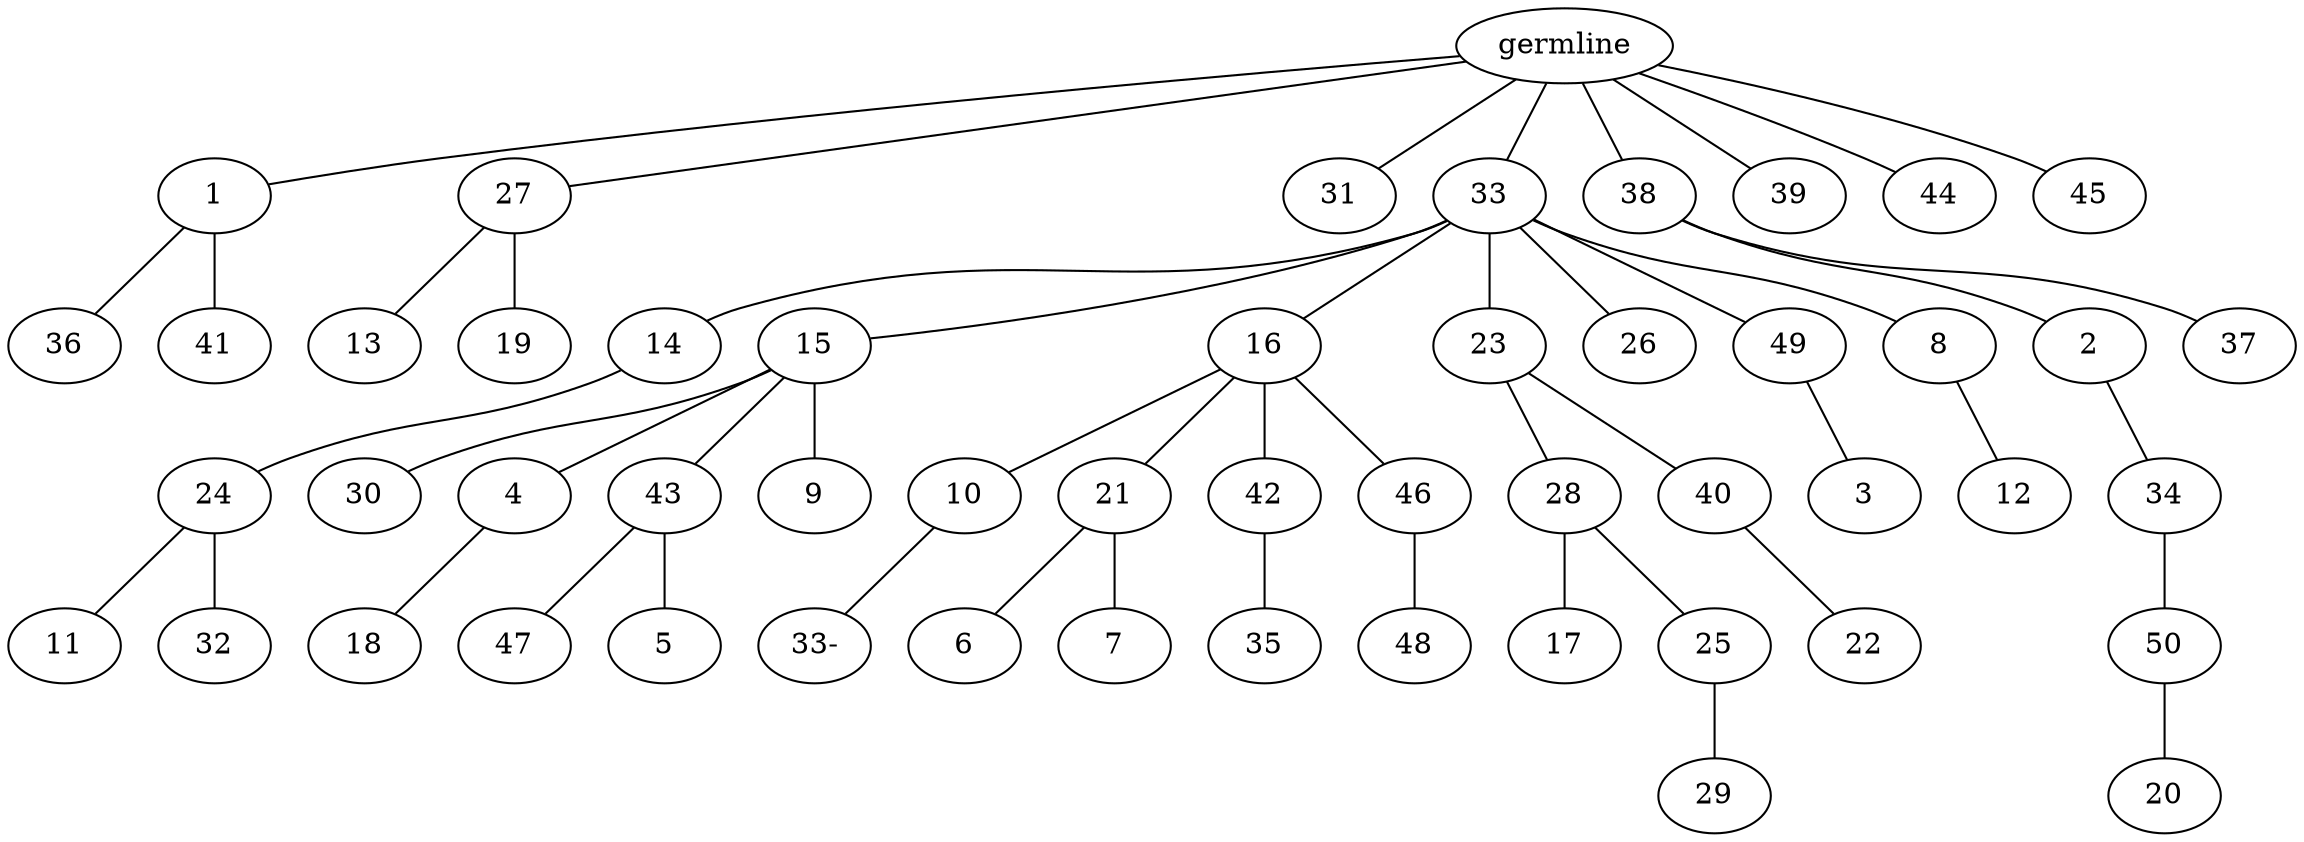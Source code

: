 graph tree {
    "140613939013472" [label="germline"];
    "140613939014192" [label="1"];
    "140613939014816" [label="36"];
    "140613939015152" [label="41"];
    "140613939014432" [label="27"];
    "140613939032368" [label="13"];
    "140613939032464" [label="19"];
    "140613939014720" [label="31"];
    "140613939032704" [label="33"];
    "140613939033424" [label="14"];
    "140613939034000" [label="24"];
    "140613939034432" [label="11"];
    "140613939034528" [label="32"];
    "140613939033904" [label="15"];
    "140613939035104" [label="30"];
    "140613939035056" [label="4"];
    "140613939035776" [label="18"];
    "140613939035824" [label="43"];
    "140613939036464" [label="47"];
    "140613939036608" [label="5"];
    "140613939035440" [label="9"];
    "140613939033520" [label="16"];
    "140613939037472" [label="10"];
    "140613938957760" [label="33-"];
    "140613939037568" [label="21"];
    "140613939038144" [label="6"];
    "140613939038288" [label="7"];
    "140613939037760" [label="42"];
    "140613939039008" [label="35"];
    "140613939038864" [label="46"];
    "140613939039632" [label="48"];
    "140613939036800" [label="23"];
    "140613939039920" [label="28"];
    "140613939040608" [label="17"];
    "140613939040704" [label="25"];
    "140613939041232" [label="29"];
    "140613939040112" [label="40"];
    "140613939041664" [label="22"];
    "140613939037280" [label="26"];
    "140613938906544" [label="49"];
    "140613938908896" [label="3"];
    "140613938909088" [label="8"];
    "140613938906304" [label="12"];
    "140613939033472" [label="38"];
    "140613938916752" [label="2"];
    "140613938914352" [label="34"];
    "140613938914928" [label="50"];
    "140613938956368" [label="20"];
    "140613938913728" [label="37"];
    "140613938908560" [label="39"];
    "140613938913920" [label="44"];
    "140613938957232" [label="45"];
    "140613939013472" -- "140613939014192";
    "140613939013472" -- "140613939014432";
    "140613939013472" -- "140613939014720";
    "140613939013472" -- "140613939032704";
    "140613939013472" -- "140613939033472";
    "140613939013472" -- "140613938908560";
    "140613939013472" -- "140613938913920";
    "140613939013472" -- "140613938957232";
    "140613939014192" -- "140613939014816";
    "140613939014192" -- "140613939015152";
    "140613939014432" -- "140613939032368";
    "140613939014432" -- "140613939032464";
    "140613939032704" -- "140613939033424";
    "140613939032704" -- "140613939033904";
    "140613939032704" -- "140613939033520";
    "140613939032704" -- "140613939036800";
    "140613939032704" -- "140613939037280";
    "140613939032704" -- "140613938906544";
    "140613939032704" -- "140613938909088";
    "140613939033424" -- "140613939034000";
    "140613939034000" -- "140613939034432";
    "140613939034000" -- "140613939034528";
    "140613939033904" -- "140613939035104";
    "140613939033904" -- "140613939035056";
    "140613939033904" -- "140613939035824";
    "140613939033904" -- "140613939035440";
    "140613939035056" -- "140613939035776";
    "140613939035824" -- "140613939036464";
    "140613939035824" -- "140613939036608";
    "140613939033520" -- "140613939037472";
    "140613939033520" -- "140613939037568";
    "140613939033520" -- "140613939037760";
    "140613939033520" -- "140613939038864";
    "140613939037472" -- "140613938957760";
    "140613939037568" -- "140613939038144";
    "140613939037568" -- "140613939038288";
    "140613939037760" -- "140613939039008";
    "140613939038864" -- "140613939039632";
    "140613939036800" -- "140613939039920";
    "140613939036800" -- "140613939040112";
    "140613939039920" -- "140613939040608";
    "140613939039920" -- "140613939040704";
    "140613939040704" -- "140613939041232";
    "140613939040112" -- "140613939041664";
    "140613938906544" -- "140613938908896";
    "140613938909088" -- "140613938906304";
    "140613939033472" -- "140613938916752";
    "140613939033472" -- "140613938913728";
    "140613938916752" -- "140613938914352";
    "140613938914352" -- "140613938914928";
    "140613938914928" -- "140613938956368";
}
